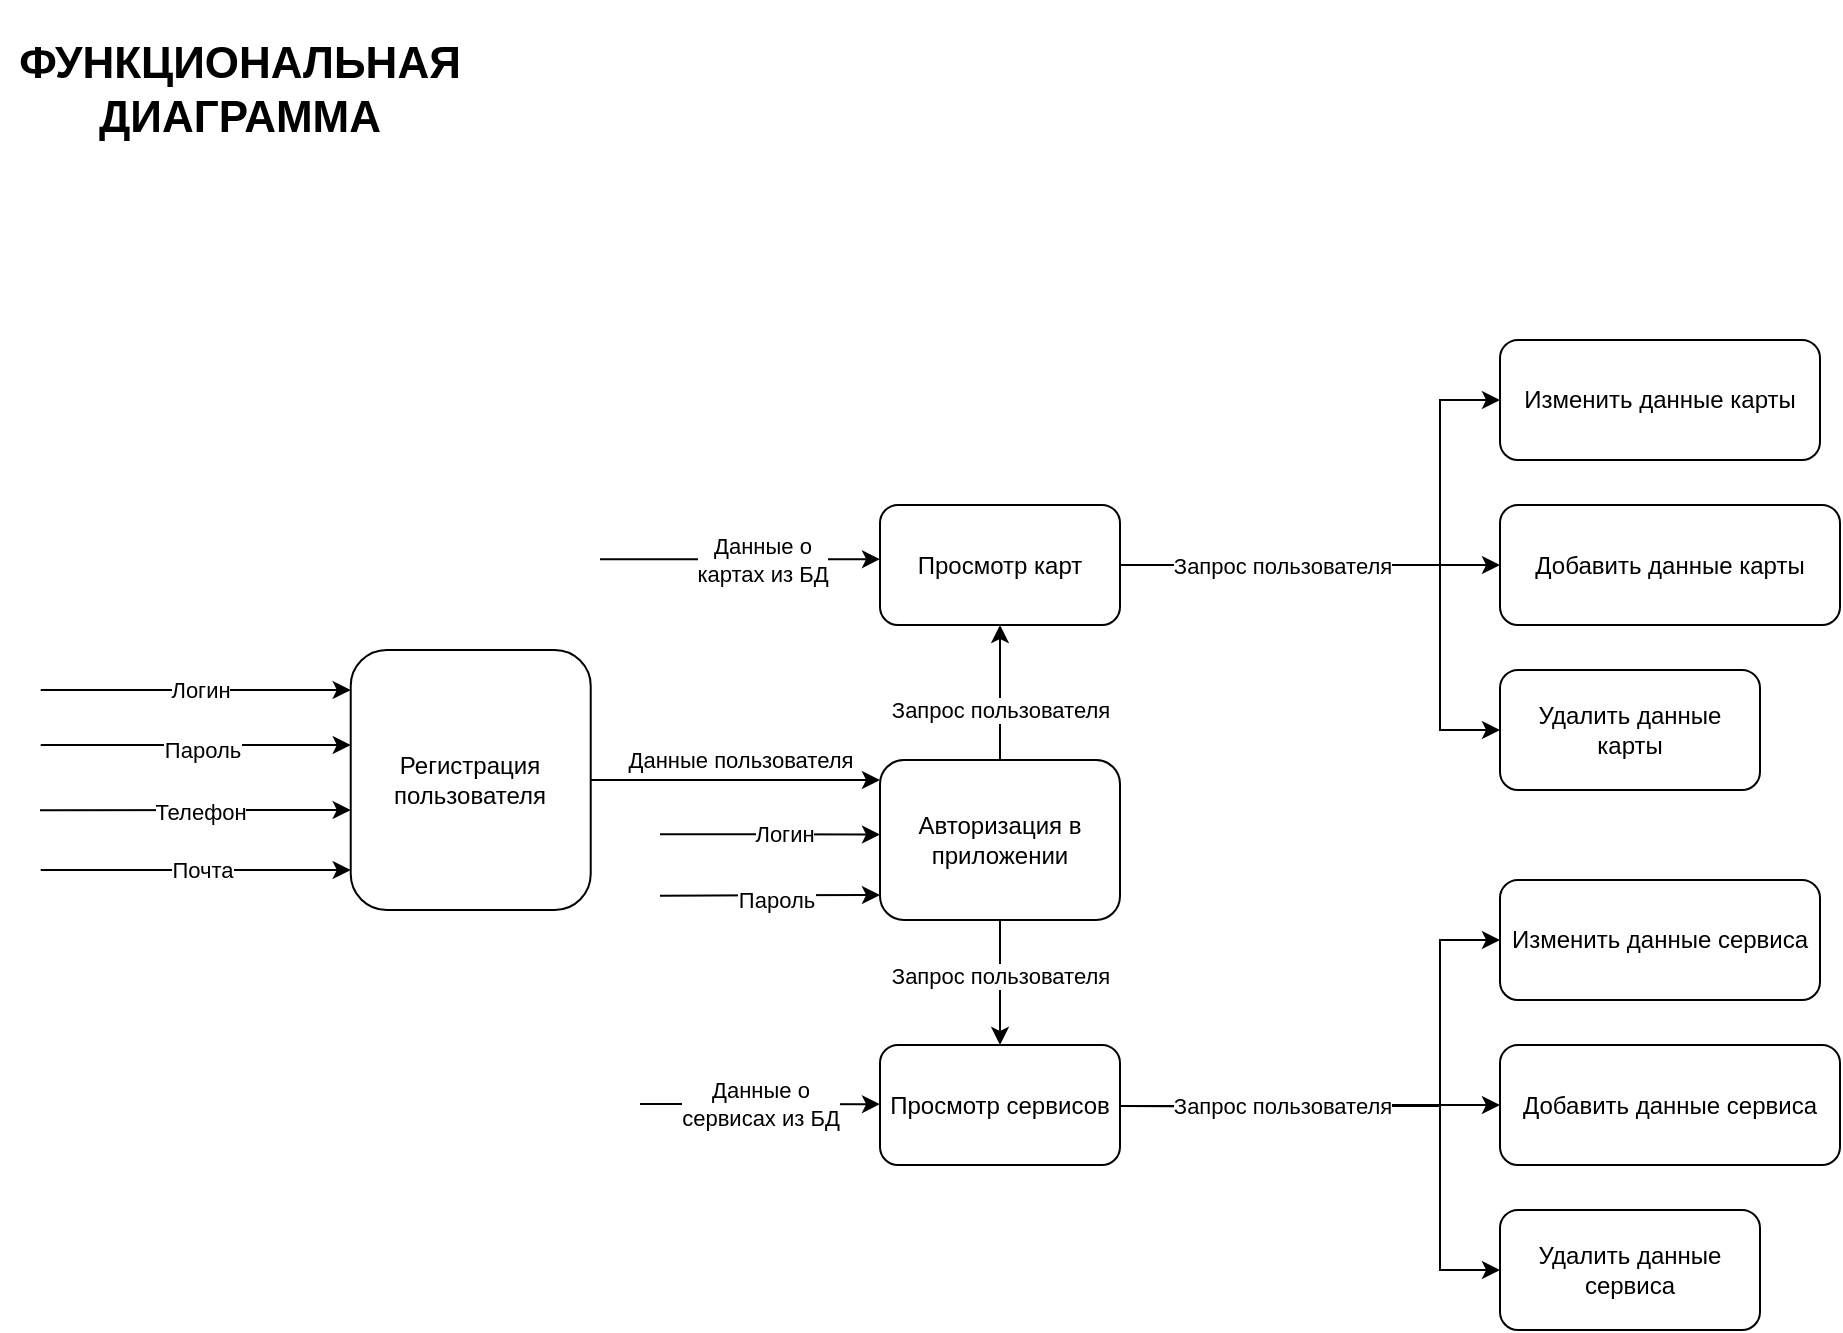 <mxfile version="22.1.18" type="device">
  <diagram name="Страница — 1" id="t58dsQ66D5s-zgrR1KKS">
    <mxGraphModel dx="847" dy="746" grid="1" gridSize="10" guides="1" tooltips="1" connect="1" arrows="1" fold="1" page="1" pageScale="1" pageWidth="827" pageHeight="1169" math="0" shadow="0">
      <root>
        <mxCell id="0" />
        <mxCell id="1" parent="0" />
        <mxCell id="rqjNP4Dof35-LxQoOWY4-1" value="&lt;span style=&quot;font-size: 22px;&quot;&gt;&lt;b&gt;ФУНКЦИОНАЛЬНАЯ&lt;br&gt;ДИАГРАММА&lt;br&gt;&lt;/b&gt;&lt;/span&gt;" style="text;html=1;strokeColor=none;fillColor=none;align=center;verticalAlign=middle;whiteSpace=wrap;rounded=0;" parent="1" vertex="1">
          <mxGeometry x="870" y="1160" width="240" height="90" as="geometry" />
        </mxCell>
        <mxCell id="rqjNP4Dof35-LxQoOWY4-2" value="" style="endArrow=classic;html=1;rounded=0;entryX=0;entryY=0.5;entryDx=0;entryDy=0;" parent="1" edge="1">
          <mxGeometry width="50" height="50" relative="1" as="geometry">
            <mxPoint x="890.36" y="1505" as="sourcePoint" />
            <mxPoint x="1045.36" y="1505" as="targetPoint" />
          </mxGeometry>
        </mxCell>
        <mxCell id="rqjNP4Dof35-LxQoOWY4-3" value="Логин" style="edgeLabel;html=1;align=center;verticalAlign=middle;resizable=0;points=[];" parent="rqjNP4Dof35-LxQoOWY4-2" vertex="1" connectable="0">
          <mxGeometry x="-0.22" y="-1" relative="1" as="geometry">
            <mxPoint x="19" y="-1" as="offset" />
          </mxGeometry>
        </mxCell>
        <mxCell id="rqjNP4Dof35-LxQoOWY4-4" style="edgeStyle=orthogonalEdgeStyle;rounded=0;orthogonalLoop=1;jettySize=auto;html=1;exitX=0.5;exitY=0;exitDx=0;exitDy=0;entryX=0.5;entryY=1;entryDx=0;entryDy=0;" parent="1" source="rqjNP4Dof35-LxQoOWY4-33" target="rqjNP4Dof35-LxQoOWY4-11" edge="1">
          <mxGeometry relative="1" as="geometry">
            <Array as="points">
              <mxPoint x="1370" y="1552.5" />
              <mxPoint x="1370" y="1552.5" />
            </Array>
          </mxGeometry>
        </mxCell>
        <mxCell id="rqjNP4Dof35-LxQoOWY4-5" value="Запрос пользователя" style="edgeLabel;html=1;align=center;verticalAlign=middle;resizable=0;points=[];" parent="rqjNP4Dof35-LxQoOWY4-4" vertex="1" connectable="0">
          <mxGeometry x="0.108" relative="1" as="geometry">
            <mxPoint y="1" as="offset" />
          </mxGeometry>
        </mxCell>
        <mxCell id="rqjNP4Dof35-LxQoOWY4-6" style="edgeStyle=orthogonalEdgeStyle;rounded=0;orthogonalLoop=1;jettySize=auto;html=1;exitX=0.5;exitY=1;exitDx=0;exitDy=0;entryX=0.5;entryY=0;entryDx=0;entryDy=0;" parent="1" source="rqjNP4Dof35-LxQoOWY4-33" target="rqjNP4Dof35-LxQoOWY4-16" edge="1">
          <mxGeometry relative="1" as="geometry">
            <Array as="points" />
          </mxGeometry>
        </mxCell>
        <mxCell id="rqjNP4Dof35-LxQoOWY4-7" value="Запрос пользователя" style="edgeLabel;html=1;align=center;verticalAlign=middle;resizable=0;points=[];" parent="rqjNP4Dof35-LxQoOWY4-6" vertex="1" connectable="0">
          <mxGeometry x="-0.101" relative="1" as="geometry">
            <mxPoint as="offset" />
          </mxGeometry>
        </mxCell>
        <mxCell id="rqjNP4Dof35-LxQoOWY4-8" style="edgeStyle=orthogonalEdgeStyle;rounded=0;orthogonalLoop=1;jettySize=auto;html=1;entryX=0;entryY=0.5;entryDx=0;entryDy=0;exitX=1;exitY=0.5;exitDx=0;exitDy=0;" parent="1" source="rqjNP4Dof35-LxQoOWY4-11" target="rqjNP4Dof35-LxQoOWY4-22" edge="1">
          <mxGeometry relative="1" as="geometry">
            <mxPoint x="1550" y="1452.5" as="sourcePoint" />
          </mxGeometry>
        </mxCell>
        <mxCell id="rqjNP4Dof35-LxQoOWY4-9" style="edgeStyle=orthogonalEdgeStyle;rounded=0;orthogonalLoop=1;jettySize=auto;html=1;exitX=1;exitY=0.5;exitDx=0;exitDy=0;" parent="1" source="rqjNP4Dof35-LxQoOWY4-11" target="rqjNP4Dof35-LxQoOWY4-25" edge="1">
          <mxGeometry relative="1" as="geometry">
            <mxPoint x="1550" y="1452.5" as="sourcePoint" />
            <Array as="points">
              <mxPoint x="1590" y="1443" />
              <mxPoint x="1590" y="1360" />
            </Array>
          </mxGeometry>
        </mxCell>
        <mxCell id="rqjNP4Dof35-LxQoOWY4-10" style="edgeStyle=orthogonalEdgeStyle;rounded=0;orthogonalLoop=1;jettySize=auto;html=1;exitX=1;exitY=0.5;exitDx=0;exitDy=0;entryX=0;entryY=0.5;entryDx=0;entryDy=0;" parent="1" source="rqjNP4Dof35-LxQoOWY4-11" target="rqjNP4Dof35-LxQoOWY4-29" edge="1">
          <mxGeometry relative="1" as="geometry">
            <mxPoint x="1550" y="1452.5" as="sourcePoint" />
            <Array as="points">
              <mxPoint x="1590" y="1443" />
              <mxPoint x="1590" y="1525" />
            </Array>
          </mxGeometry>
        </mxCell>
        <mxCell id="OQb4l0_WjDKkirOpN4id-17" value="Запрос пользователя" style="edgeLabel;html=1;align=center;verticalAlign=middle;resizable=0;points=[];" parent="rqjNP4Dof35-LxQoOWY4-10" vertex="1" connectable="0">
          <mxGeometry x="-0.505" relative="1" as="geometry">
            <mxPoint x="13" as="offset" />
          </mxGeometry>
        </mxCell>
        <mxCell id="rqjNP4Dof35-LxQoOWY4-11" value="Просмотр карт" style="rounded=1;whiteSpace=wrap;html=1;" parent="1" vertex="1">
          <mxGeometry x="1310" y="1412.5" width="120" height="60" as="geometry" />
        </mxCell>
        <mxCell id="rqjNP4Dof35-LxQoOWY4-12" value="Регистрация пользователя" style="rounded=1;whiteSpace=wrap;html=1;" parent="1" vertex="1">
          <mxGeometry x="1045.36" y="1485" width="120" height="130" as="geometry" />
        </mxCell>
        <mxCell id="rqjNP4Dof35-LxQoOWY4-16" value="Просмотр сервисов" style="rounded=1;whiteSpace=wrap;html=1;" parent="1" vertex="1">
          <mxGeometry x="1310" y="1682.5" width="120" height="60" as="geometry" />
        </mxCell>
        <mxCell id="rqjNP4Dof35-LxQoOWY4-22" value="Добавить данные карты" style="rounded=1;whiteSpace=wrap;html=1;" parent="1" vertex="1">
          <mxGeometry x="1620" y="1412.5" width="170" height="60" as="geometry" />
        </mxCell>
        <mxCell id="rqjNP4Dof35-LxQoOWY4-25" value="Изменить данные карты" style="rounded=1;whiteSpace=wrap;html=1;" parent="1" vertex="1">
          <mxGeometry x="1620" y="1330" width="160" height="60" as="geometry" />
        </mxCell>
        <mxCell id="rqjNP4Dof35-LxQoOWY4-29" value="Удалить данные&lt;br&gt;карты" style="rounded=1;whiteSpace=wrap;html=1;" parent="1" vertex="1">
          <mxGeometry x="1620" y="1495" width="130" height="60" as="geometry" />
        </mxCell>
        <mxCell id="rqjNP4Dof35-LxQoOWY4-31" value="" style="edgeStyle=orthogonalEdgeStyle;rounded=0;orthogonalLoop=1;jettySize=auto;html=1;exitX=1;exitY=0.5;exitDx=0;exitDy=0;" parent="1" source="rqjNP4Dof35-LxQoOWY4-12" target="rqjNP4Dof35-LxQoOWY4-33" edge="1">
          <mxGeometry relative="1" as="geometry">
            <mxPoint x="1145" y="1562.5" as="sourcePoint" />
            <mxPoint x="1390" y="1562.5" as="targetPoint" />
            <Array as="points">
              <mxPoint x="1240" y="1550" />
              <mxPoint x="1240" y="1550" />
            </Array>
          </mxGeometry>
        </mxCell>
        <mxCell id="rqjNP4Dof35-LxQoOWY4-32" value="Данные пользователя" style="edgeLabel;html=1;align=center;verticalAlign=middle;resizable=0;points=[];" parent="rqjNP4Dof35-LxQoOWY4-31" vertex="1" connectable="0">
          <mxGeometry x="-0.383" relative="1" as="geometry">
            <mxPoint x="30" y="-10" as="offset" />
          </mxGeometry>
        </mxCell>
        <mxCell id="rqjNP4Dof35-LxQoOWY4-33" value="Авторизация в приложении" style="rounded=1;whiteSpace=wrap;html=1;" parent="1" vertex="1">
          <mxGeometry x="1310" y="1540" width="120" height="80" as="geometry" />
        </mxCell>
        <mxCell id="OQb4l0_WjDKkirOpN4id-1" value="" style="endArrow=classic;html=1;rounded=0;entryX=0;entryY=0.75;entryDx=0;entryDy=0;" parent="1" edge="1">
          <mxGeometry width="50" height="50" relative="1" as="geometry">
            <mxPoint x="890.36" y="1532.5" as="sourcePoint" />
            <mxPoint x="1045.36" y="1532.5" as="targetPoint" />
          </mxGeometry>
        </mxCell>
        <mxCell id="OQb4l0_WjDKkirOpN4id-2" value="Пароль" style="edgeLabel;html=1;align=center;verticalAlign=middle;resizable=0;points=[];" parent="OQb4l0_WjDKkirOpN4id-1" vertex="1" connectable="0">
          <mxGeometry x="-0.032" y="-2" relative="1" as="geometry">
            <mxPoint x="5" as="offset" />
          </mxGeometry>
        </mxCell>
        <mxCell id="OQb4l0_WjDKkirOpN4id-4" value="" style="endArrow=classic;html=1;rounded=0;entryX=0.003;entryY=0.399;entryDx=0;entryDy=0;entryPerimeter=0;" parent="1" edge="1">
          <mxGeometry width="50" height="50" relative="1" as="geometry">
            <mxPoint x="890" y="1565.15" as="sourcePoint" />
            <mxPoint x="1045.36" y="1565" as="targetPoint" />
          </mxGeometry>
        </mxCell>
        <mxCell id="OQb4l0_WjDKkirOpN4id-5" value="Телефон" style="edgeLabel;html=1;align=center;verticalAlign=middle;resizable=0;points=[];" parent="OQb4l0_WjDKkirOpN4id-4" vertex="1" connectable="0">
          <mxGeometry x="-0.153" y="-1" relative="1" as="geometry">
            <mxPoint x="14" as="offset" />
          </mxGeometry>
        </mxCell>
        <mxCell id="OQb4l0_WjDKkirOpN4id-6" value="" style="endArrow=classic;html=1;rounded=0;entryX=0;entryY=0.5;entryDx=0;entryDy=0;" parent="1" edge="1">
          <mxGeometry width="50" height="50" relative="1" as="geometry">
            <mxPoint x="890.36" y="1595" as="sourcePoint" />
            <mxPoint x="1045.36" y="1595" as="targetPoint" />
          </mxGeometry>
        </mxCell>
        <mxCell id="OQb4l0_WjDKkirOpN4id-7" value="Почта" style="edgeLabel;html=1;align=center;verticalAlign=middle;resizable=0;points=[];" parent="OQb4l0_WjDKkirOpN4id-6" vertex="1" connectable="0">
          <mxGeometry x="0.081" y="-2" relative="1" as="geometry">
            <mxPoint x="-4" y="-2" as="offset" />
          </mxGeometry>
        </mxCell>
        <mxCell id="OQb4l0_WjDKkirOpN4id-9" value="" style="endArrow=classic;html=1;rounded=0;entryX=0;entryY=0.5;entryDx=0;entryDy=0;" parent="1" edge="1">
          <mxGeometry width="50" height="50" relative="1" as="geometry">
            <mxPoint x="1200" y="1577.08" as="sourcePoint" />
            <mxPoint x="1310" y="1577.25" as="targetPoint" />
          </mxGeometry>
        </mxCell>
        <mxCell id="OQb4l0_WjDKkirOpN4id-10" value="Логин" style="edgeLabel;html=1;align=center;verticalAlign=middle;resizable=0;points=[];" parent="OQb4l0_WjDKkirOpN4id-9" vertex="1" connectable="0">
          <mxGeometry x="-0.22" y="-1" relative="1" as="geometry">
            <mxPoint x="19" y="-1" as="offset" />
          </mxGeometry>
        </mxCell>
        <mxCell id="OQb4l0_WjDKkirOpN4id-11" value="" style="endArrow=classic;html=1;rounded=0;entryX=0;entryY=0.75;entryDx=0;entryDy=0;" parent="1" edge="1">
          <mxGeometry width="50" height="50" relative="1" as="geometry">
            <mxPoint x="1200" y="1607.83" as="sourcePoint" />
            <mxPoint x="1310" y="1607.5" as="targetPoint" />
          </mxGeometry>
        </mxCell>
        <mxCell id="OQb4l0_WjDKkirOpN4id-12" value="Пароль" style="edgeLabel;html=1;align=center;verticalAlign=middle;resizable=0;points=[];" parent="OQb4l0_WjDKkirOpN4id-11" vertex="1" connectable="0">
          <mxGeometry x="-0.032" y="-2" relative="1" as="geometry">
            <mxPoint x="5" as="offset" />
          </mxGeometry>
        </mxCell>
        <mxCell id="OQb4l0_WjDKkirOpN4id-13" value="" style="endArrow=classic;html=1;rounded=0;entryX=0;entryY=0.75;entryDx=0;entryDy=0;" parent="1" edge="1">
          <mxGeometry width="50" height="50" relative="1" as="geometry">
            <mxPoint x="1190" y="1712" as="sourcePoint" />
            <mxPoint x="1310" y="1712.08" as="targetPoint" />
          </mxGeometry>
        </mxCell>
        <mxCell id="OQb4l0_WjDKkirOpN4id-14" value="Данные о &lt;br&gt;сервисах из БД" style="edgeLabel;html=1;align=center;verticalAlign=middle;resizable=0;points=[];" parent="OQb4l0_WjDKkirOpN4id-13" vertex="1" connectable="0">
          <mxGeometry x="-0.032" y="-2" relative="1" as="geometry">
            <mxPoint x="2" y="-2" as="offset" />
          </mxGeometry>
        </mxCell>
        <mxCell id="OQb4l0_WjDKkirOpN4id-15" value="" style="endArrow=classic;html=1;rounded=0;entryX=0;entryY=0.75;entryDx=0;entryDy=0;" parent="1" edge="1">
          <mxGeometry width="50" height="50" relative="1" as="geometry">
            <mxPoint x="1170" y="1439.58" as="sourcePoint" />
            <mxPoint x="1310" y="1439.58" as="targetPoint" />
          </mxGeometry>
        </mxCell>
        <mxCell id="OQb4l0_WjDKkirOpN4id-16" value="Данные о &lt;br&gt;картах&amp;nbsp;из БД" style="edgeLabel;html=1;align=center;verticalAlign=middle;resizable=0;points=[];" parent="OQb4l0_WjDKkirOpN4id-15" vertex="1" connectable="0">
          <mxGeometry x="-0.032" y="-2" relative="1" as="geometry">
            <mxPoint x="13" y="-2" as="offset" />
          </mxGeometry>
        </mxCell>
        <mxCell id="OQb4l0_WjDKkirOpN4id-18" style="edgeStyle=orthogonalEdgeStyle;rounded=0;orthogonalLoop=1;jettySize=auto;html=1;entryX=0;entryY=0.5;entryDx=0;entryDy=0;exitX=1;exitY=0.5;exitDx=0;exitDy=0;" parent="1" target="OQb4l0_WjDKkirOpN4id-22" edge="1">
          <mxGeometry relative="1" as="geometry">
            <mxPoint x="1430" y="1713" as="sourcePoint" />
          </mxGeometry>
        </mxCell>
        <mxCell id="OQb4l0_WjDKkirOpN4id-19" style="edgeStyle=orthogonalEdgeStyle;rounded=0;orthogonalLoop=1;jettySize=auto;html=1;exitX=1;exitY=0.5;exitDx=0;exitDy=0;" parent="1" target="OQb4l0_WjDKkirOpN4id-23" edge="1">
          <mxGeometry relative="1" as="geometry">
            <mxPoint x="1430" y="1713" as="sourcePoint" />
            <Array as="points">
              <mxPoint x="1590" y="1713" />
              <mxPoint x="1590" y="1630" />
            </Array>
          </mxGeometry>
        </mxCell>
        <mxCell id="OQb4l0_WjDKkirOpN4id-20" style="edgeStyle=orthogonalEdgeStyle;rounded=0;orthogonalLoop=1;jettySize=auto;html=1;exitX=1;exitY=0.5;exitDx=0;exitDy=0;entryX=0;entryY=0.5;entryDx=0;entryDy=0;" parent="1" target="OQb4l0_WjDKkirOpN4id-24" edge="1">
          <mxGeometry relative="1" as="geometry">
            <mxPoint x="1430" y="1713" as="sourcePoint" />
            <Array as="points">
              <mxPoint x="1590" y="1713" />
              <mxPoint x="1590" y="1795" />
            </Array>
          </mxGeometry>
        </mxCell>
        <mxCell id="OQb4l0_WjDKkirOpN4id-21" value="Запрос пользователя" style="edgeLabel;html=1;align=center;verticalAlign=middle;resizable=0;points=[];" parent="OQb4l0_WjDKkirOpN4id-20" vertex="1" connectable="0">
          <mxGeometry x="-0.505" relative="1" as="geometry">
            <mxPoint x="13" as="offset" />
          </mxGeometry>
        </mxCell>
        <mxCell id="OQb4l0_WjDKkirOpN4id-22" value="Добавить данные сервиса" style="rounded=1;whiteSpace=wrap;html=1;" parent="1" vertex="1">
          <mxGeometry x="1620" y="1682.5" width="170" height="60" as="geometry" />
        </mxCell>
        <mxCell id="OQb4l0_WjDKkirOpN4id-23" value="Изменить данные сервиса" style="rounded=1;whiteSpace=wrap;html=1;" parent="1" vertex="1">
          <mxGeometry x="1620" y="1600" width="160" height="60" as="geometry" />
        </mxCell>
        <mxCell id="OQb4l0_WjDKkirOpN4id-24" value="Удалить данные сервиса" style="rounded=1;whiteSpace=wrap;html=1;" parent="1" vertex="1">
          <mxGeometry x="1620" y="1765" width="130" height="60" as="geometry" />
        </mxCell>
      </root>
    </mxGraphModel>
  </diagram>
</mxfile>
